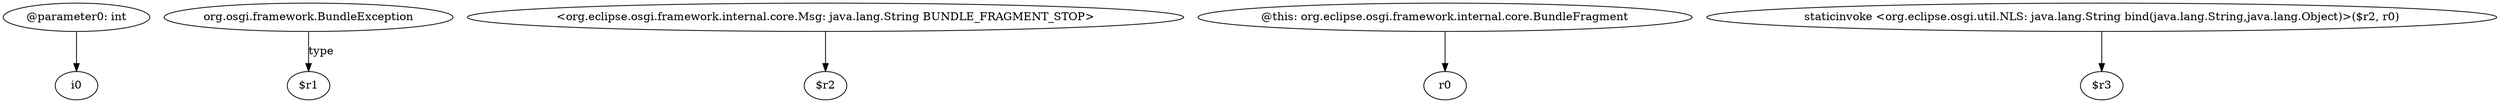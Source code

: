 digraph g {
0[label="@parameter0: int"]
1[label="i0"]
0->1[label=""]
2[label="org.osgi.framework.BundleException"]
3[label="$r1"]
2->3[label="type"]
4[label="<org.eclipse.osgi.framework.internal.core.Msg: java.lang.String BUNDLE_FRAGMENT_STOP>"]
5[label="$r2"]
4->5[label=""]
6[label="@this: org.eclipse.osgi.framework.internal.core.BundleFragment"]
7[label="r0"]
6->7[label=""]
8[label="staticinvoke <org.eclipse.osgi.util.NLS: java.lang.String bind(java.lang.String,java.lang.Object)>($r2, r0)"]
9[label="$r3"]
8->9[label=""]
}